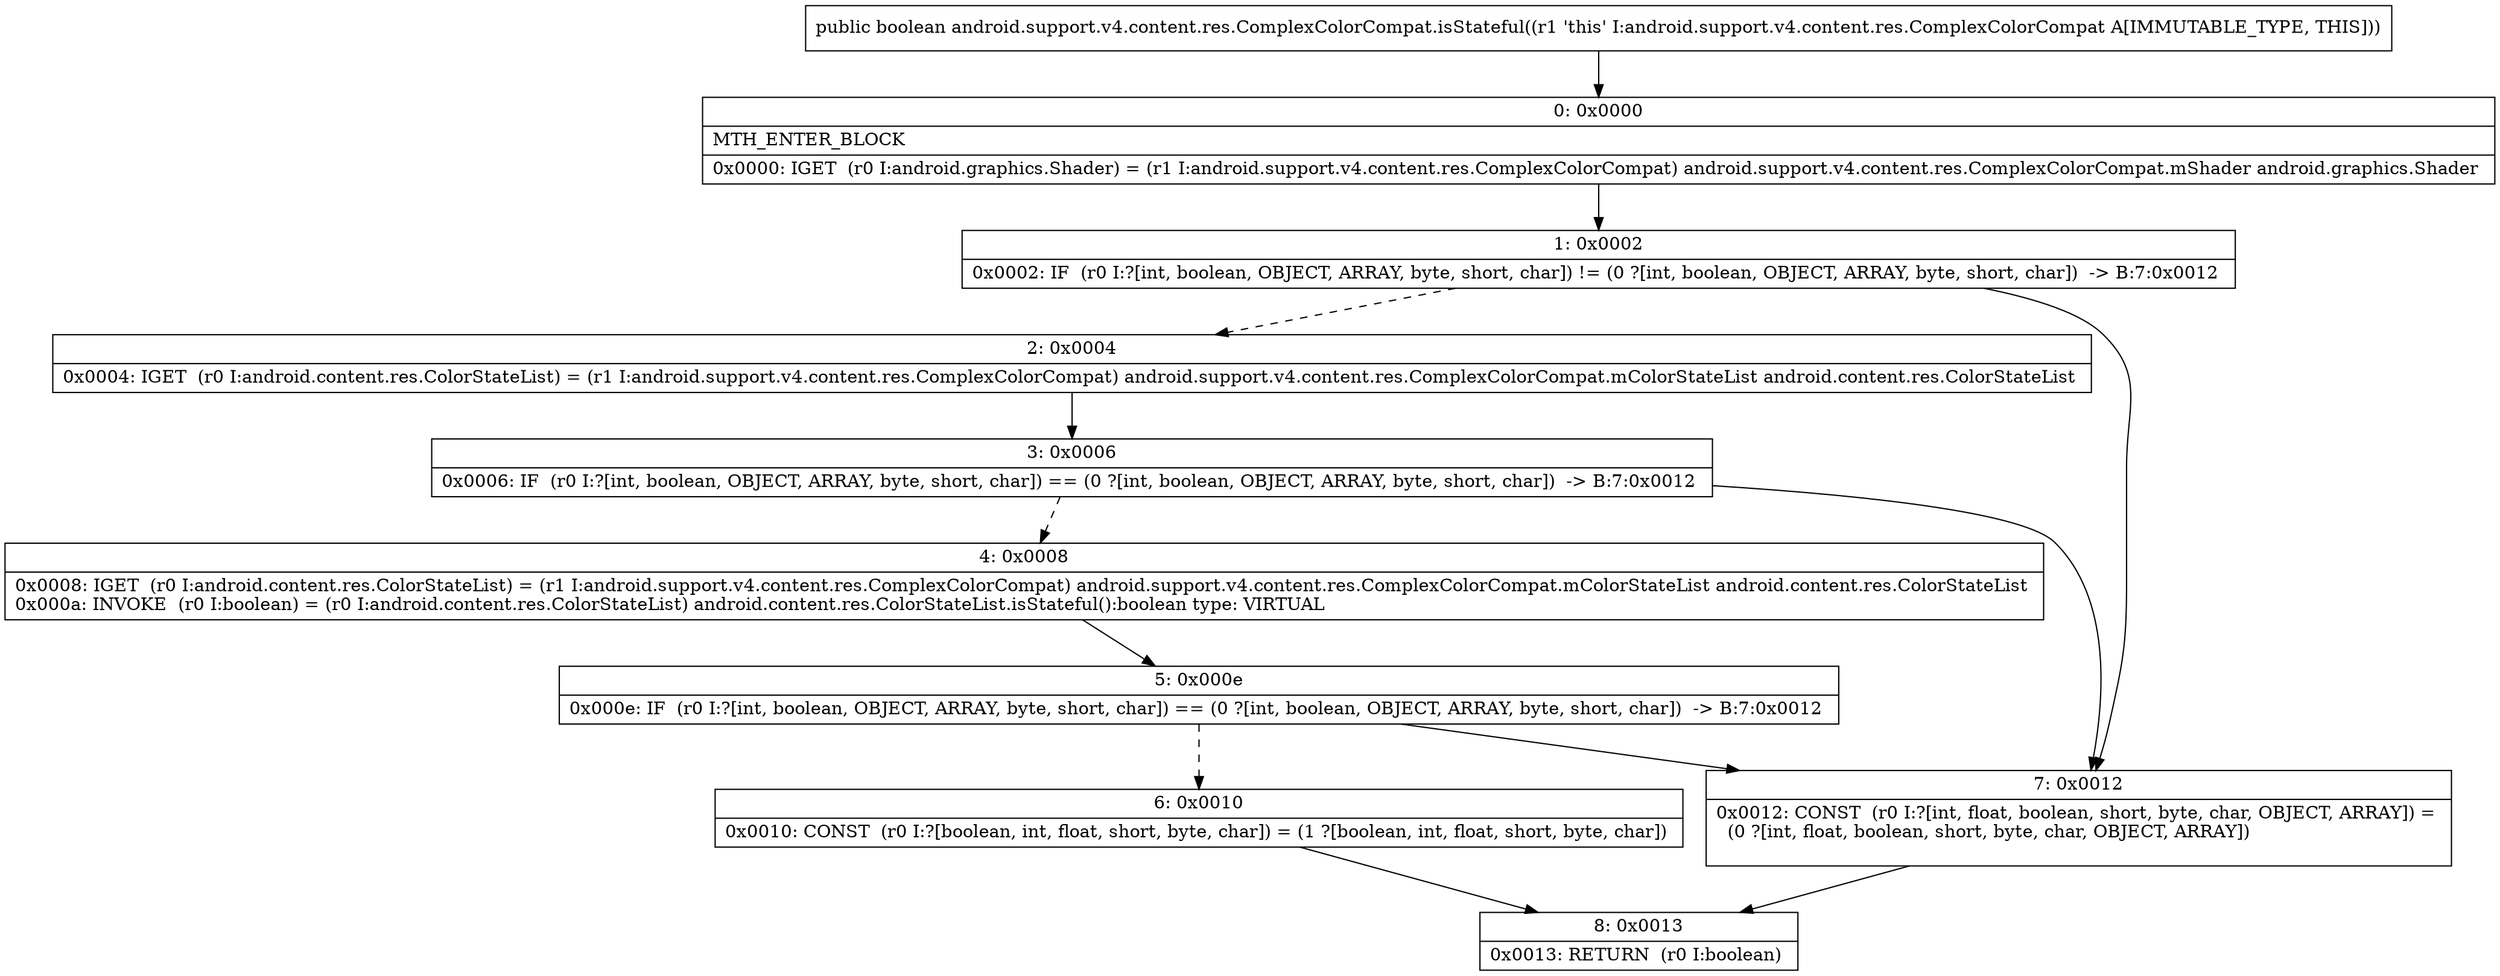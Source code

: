 digraph "CFG forandroid.support.v4.content.res.ComplexColorCompat.isStateful()Z" {
Node_0 [shape=record,label="{0\:\ 0x0000|MTH_ENTER_BLOCK\l|0x0000: IGET  (r0 I:android.graphics.Shader) = (r1 I:android.support.v4.content.res.ComplexColorCompat) android.support.v4.content.res.ComplexColorCompat.mShader android.graphics.Shader \l}"];
Node_1 [shape=record,label="{1\:\ 0x0002|0x0002: IF  (r0 I:?[int, boolean, OBJECT, ARRAY, byte, short, char]) != (0 ?[int, boolean, OBJECT, ARRAY, byte, short, char])  \-\> B:7:0x0012 \l}"];
Node_2 [shape=record,label="{2\:\ 0x0004|0x0004: IGET  (r0 I:android.content.res.ColorStateList) = (r1 I:android.support.v4.content.res.ComplexColorCompat) android.support.v4.content.res.ComplexColorCompat.mColorStateList android.content.res.ColorStateList \l}"];
Node_3 [shape=record,label="{3\:\ 0x0006|0x0006: IF  (r0 I:?[int, boolean, OBJECT, ARRAY, byte, short, char]) == (0 ?[int, boolean, OBJECT, ARRAY, byte, short, char])  \-\> B:7:0x0012 \l}"];
Node_4 [shape=record,label="{4\:\ 0x0008|0x0008: IGET  (r0 I:android.content.res.ColorStateList) = (r1 I:android.support.v4.content.res.ComplexColorCompat) android.support.v4.content.res.ComplexColorCompat.mColorStateList android.content.res.ColorStateList \l0x000a: INVOKE  (r0 I:boolean) = (r0 I:android.content.res.ColorStateList) android.content.res.ColorStateList.isStateful():boolean type: VIRTUAL \l}"];
Node_5 [shape=record,label="{5\:\ 0x000e|0x000e: IF  (r0 I:?[int, boolean, OBJECT, ARRAY, byte, short, char]) == (0 ?[int, boolean, OBJECT, ARRAY, byte, short, char])  \-\> B:7:0x0012 \l}"];
Node_6 [shape=record,label="{6\:\ 0x0010|0x0010: CONST  (r0 I:?[boolean, int, float, short, byte, char]) = (1 ?[boolean, int, float, short, byte, char]) \l}"];
Node_7 [shape=record,label="{7\:\ 0x0012|0x0012: CONST  (r0 I:?[int, float, boolean, short, byte, char, OBJECT, ARRAY]) = \l  (0 ?[int, float, boolean, short, byte, char, OBJECT, ARRAY])\l \l}"];
Node_8 [shape=record,label="{8\:\ 0x0013|0x0013: RETURN  (r0 I:boolean) \l}"];
MethodNode[shape=record,label="{public boolean android.support.v4.content.res.ComplexColorCompat.isStateful((r1 'this' I:android.support.v4.content.res.ComplexColorCompat A[IMMUTABLE_TYPE, THIS])) }"];
MethodNode -> Node_0;
Node_0 -> Node_1;
Node_1 -> Node_2[style=dashed];
Node_1 -> Node_7;
Node_2 -> Node_3;
Node_3 -> Node_4[style=dashed];
Node_3 -> Node_7;
Node_4 -> Node_5;
Node_5 -> Node_6[style=dashed];
Node_5 -> Node_7;
Node_6 -> Node_8;
Node_7 -> Node_8;
}

